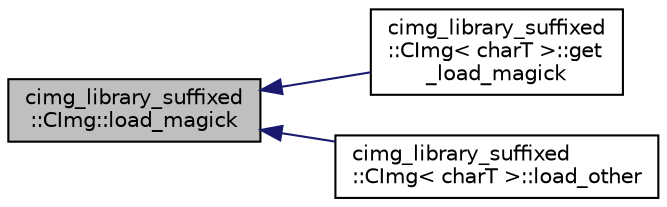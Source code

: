 digraph "cimg_library_suffixed::CImg::load_magick"
{
  edge [fontname="Helvetica",fontsize="10",labelfontname="Helvetica",labelfontsize="10"];
  node [fontname="Helvetica",fontsize="10",shape=record];
  rankdir="LR";
  Node1 [label="cimg_library_suffixed\l::CImg::load_magick",height=0.2,width=0.4,color="black", fillcolor="grey75", style="filled" fontcolor="black"];
  Node1 -> Node2 [dir="back",color="midnightblue",fontsize="10",style="solid",fontname="Helvetica"];
  Node2 [label="cimg_library_suffixed\l::CImg\< charT \>::get\l_load_magick",height=0.2,width=0.4,color="black", fillcolor="white", style="filled",URL="$structcimg__library__suffixed_1_1_c_img.html#af424a27023c751f4f2f90a53f195a3ac",tooltip="Load image from a file, using Magick++ library ."];
  Node1 -> Node3 [dir="back",color="midnightblue",fontsize="10",style="solid",fontname="Helvetica"];
  Node3 [label="cimg_library_suffixed\l::CImg\< charT \>::load_other",height=0.2,width=0.4,color="black", fillcolor="white", style="filled",URL="$structcimg__library__suffixed_1_1_c_img.html#a180e60402e08fc7714c737e1974b9870",tooltip="Load image using various non-native ways."];
}

